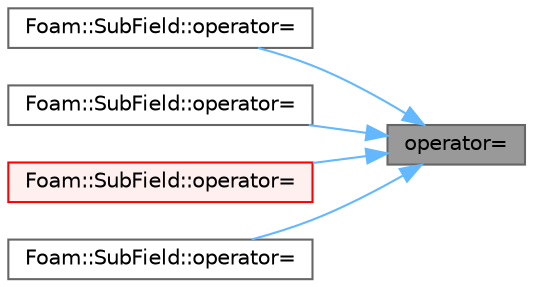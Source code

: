 digraph "operator="
{
 // LATEX_PDF_SIZE
  bgcolor="transparent";
  edge [fontname=Helvetica,fontsize=10,labelfontname=Helvetica,labelfontsize=10];
  node [fontname=Helvetica,fontsize=10,shape=box,height=0.2,width=0.4];
  rankdir="RL";
  Node1 [id="Node000001",label="operator=",height=0.2,width=0.4,color="gray40", fillcolor="grey60", style="filled", fontcolor="black",tooltip=" "];
  Node1 -> Node2 [id="edge1_Node000001_Node000002",dir="back",color="steelblue1",style="solid",tooltip=" "];
  Node2 [id="Node000002",label="Foam::SubField::operator=",height=0.2,width=0.4,color="grey40", fillcolor="white", style="filled",URL="$classFoam_1_1SubField.html#a4356fadebc9e59fb8189733d26c75605",tooltip=" "];
  Node1 -> Node3 [id="edge2_Node000001_Node000003",dir="back",color="steelblue1",style="solid",tooltip=" "];
  Node3 [id="Node000003",label="Foam::SubField::operator=",height=0.2,width=0.4,color="grey40", fillcolor="white", style="filled",URL="$classFoam_1_1SubField.html#afcb786944ad7f80ca2050402bbf2060d",tooltip=" "];
  Node1 -> Node4 [id="edge3_Node000001_Node000004",dir="back",color="steelblue1",style="solid",tooltip=" "];
  Node4 [id="Node000004",label="Foam::SubField::operator=",height=0.2,width=0.4,color="red", fillcolor="#FFF0F0", style="filled",URL="$classFoam_1_1SubField.html#a311afe5f4bd37f10614008d41f6eb90c",tooltip=" "];
  Node1 -> Node6 [id="edge4_Node000001_Node000006",dir="back",color="steelblue1",style="solid",tooltip=" "];
  Node6 [id="Node000006",label="Foam::SubField::operator=",height=0.2,width=0.4,color="grey40", fillcolor="white", style="filled",URL="$classFoam_1_1SubField.html#ac4a0194f78011cfc6c4b26dffcecaa4a",tooltip=" "];
}
